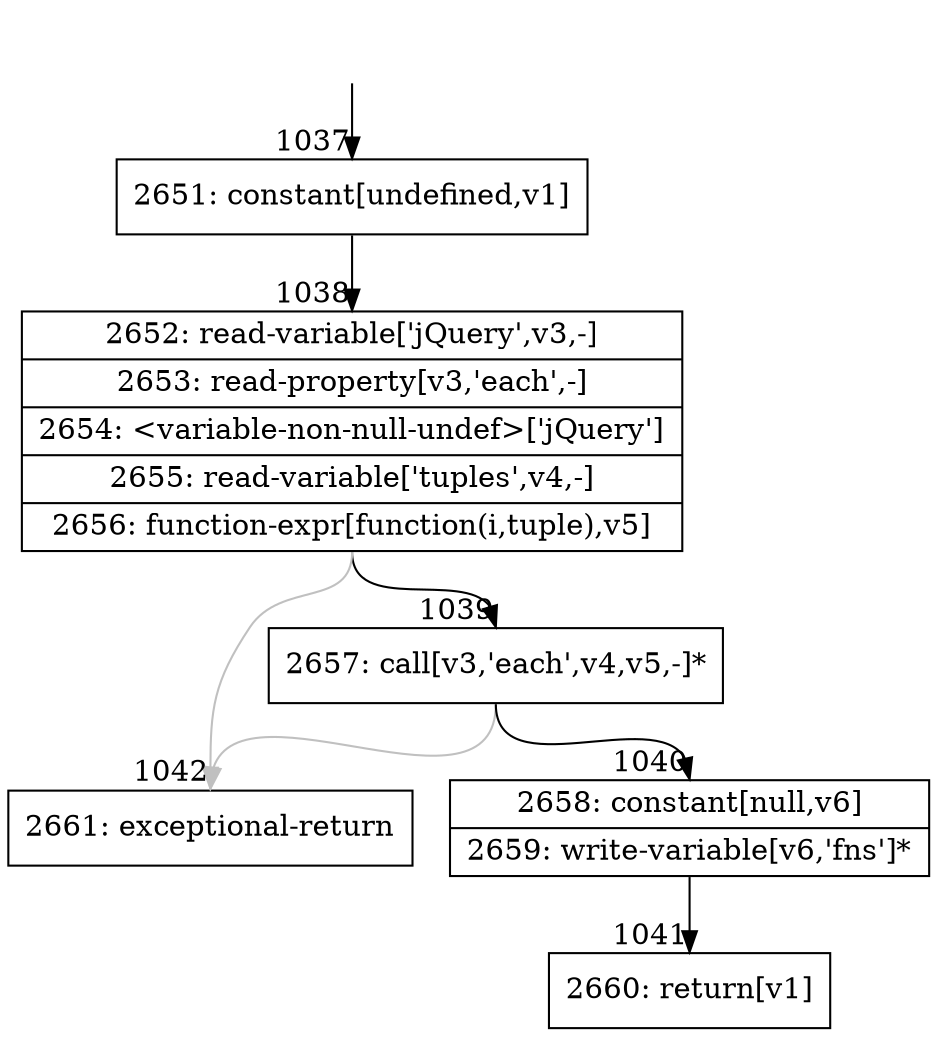 digraph {
rankdir="TD"
BB_entry79[shape=none,label=""];
BB_entry79 -> BB1037 [tailport=s, headport=n, headlabel="    1037"]
BB1037 [shape=record label="{2651: constant[undefined,v1]}" ] 
BB1037 -> BB1038 [tailport=s, headport=n, headlabel="      1038"]
BB1038 [shape=record label="{2652: read-variable['jQuery',v3,-]|2653: read-property[v3,'each',-]|2654: \<variable-non-null-undef\>['jQuery']|2655: read-variable['tuples',v4,-]|2656: function-expr[function(i,tuple),v5]}" ] 
BB1038 -> BB1039 [tailport=s, headport=n, headlabel="      1039"]
BB1038 -> BB1042 [tailport=s, headport=n, color=gray, headlabel="      1042"]
BB1039 [shape=record label="{2657: call[v3,'each',v4,v5,-]*}" ] 
BB1039 -> BB1040 [tailport=s, headport=n, headlabel="      1040"]
BB1039 -> BB1042 [tailport=s, headport=n, color=gray]
BB1040 [shape=record label="{2658: constant[null,v6]|2659: write-variable[v6,'fns']*}" ] 
BB1040 -> BB1041 [tailport=s, headport=n, headlabel="      1041"]
BB1041 [shape=record label="{2660: return[v1]}" ] 
BB1042 [shape=record label="{2661: exceptional-return}" ] 
}
